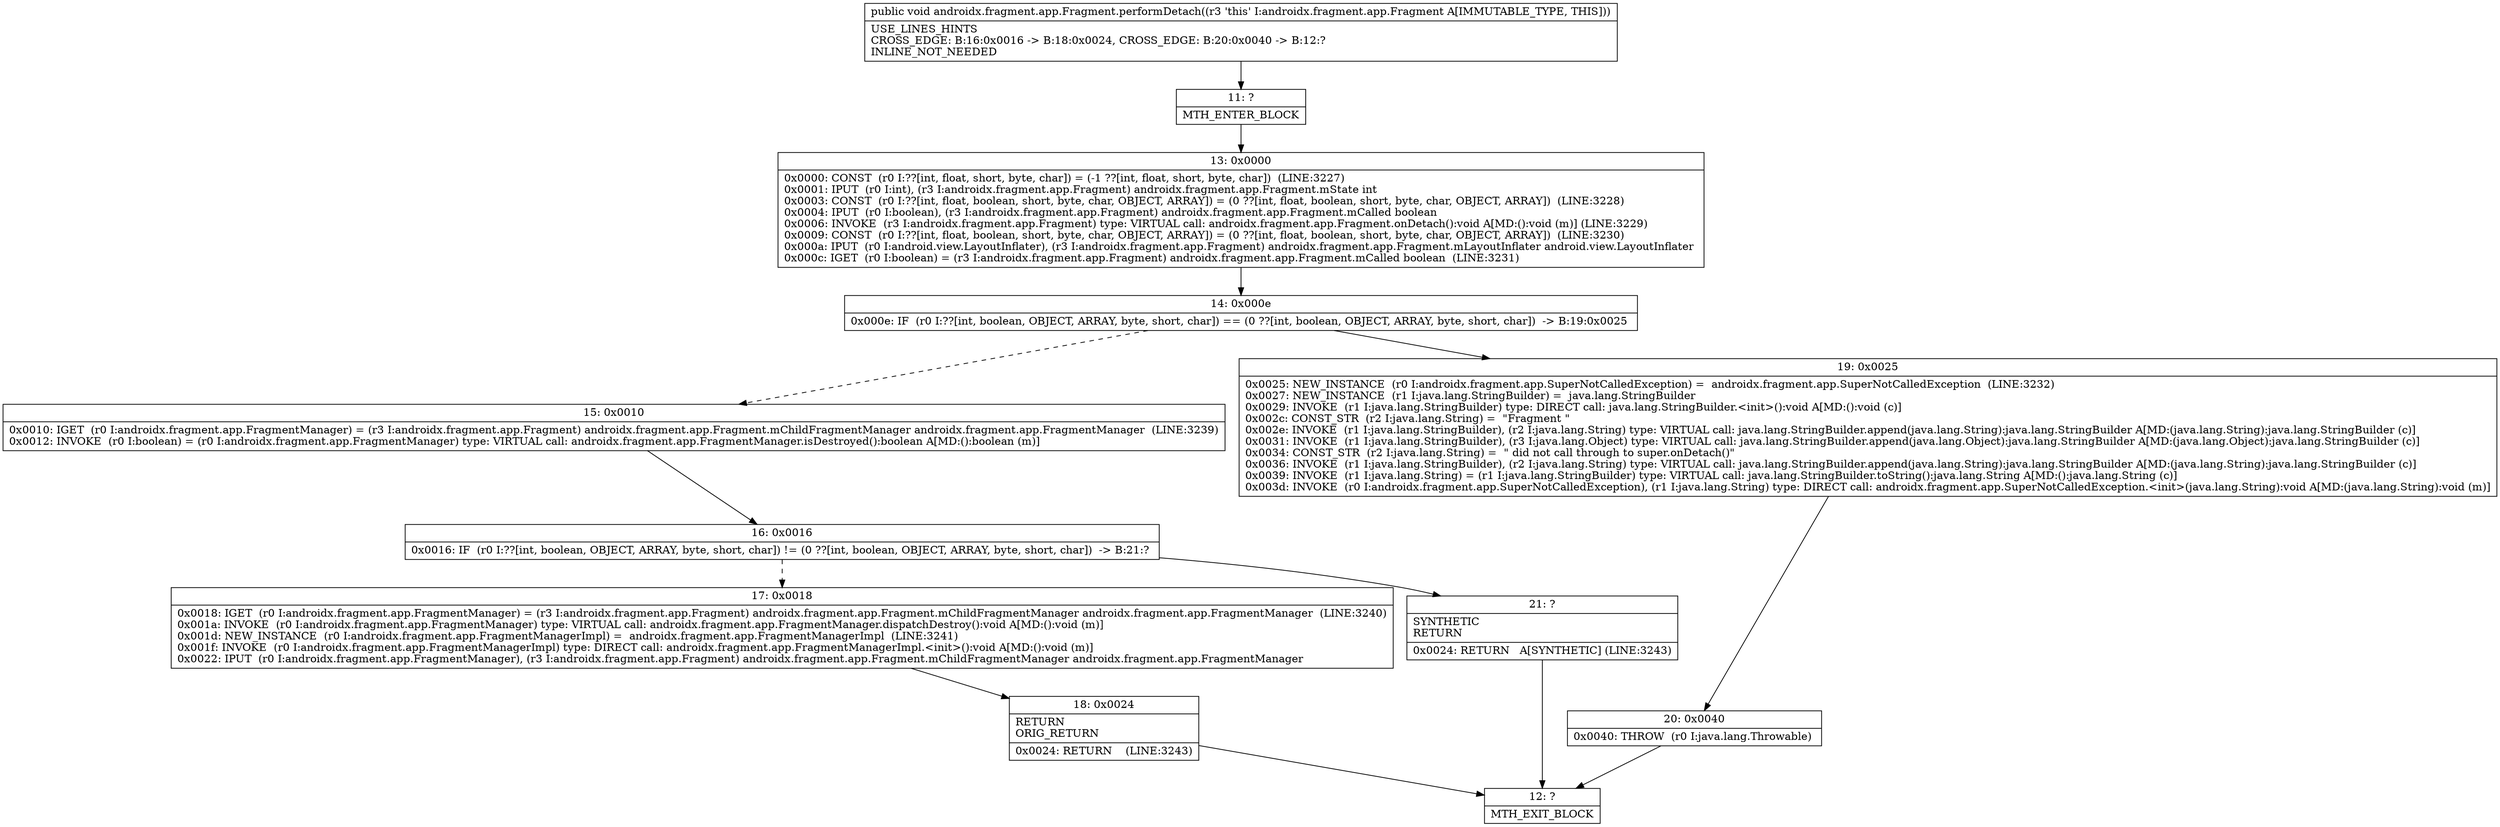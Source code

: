 digraph "CFG forandroidx.fragment.app.Fragment.performDetach()V" {
Node_11 [shape=record,label="{11\:\ ?|MTH_ENTER_BLOCK\l}"];
Node_13 [shape=record,label="{13\:\ 0x0000|0x0000: CONST  (r0 I:??[int, float, short, byte, char]) = (\-1 ??[int, float, short, byte, char])  (LINE:3227)\l0x0001: IPUT  (r0 I:int), (r3 I:androidx.fragment.app.Fragment) androidx.fragment.app.Fragment.mState int \l0x0003: CONST  (r0 I:??[int, float, boolean, short, byte, char, OBJECT, ARRAY]) = (0 ??[int, float, boolean, short, byte, char, OBJECT, ARRAY])  (LINE:3228)\l0x0004: IPUT  (r0 I:boolean), (r3 I:androidx.fragment.app.Fragment) androidx.fragment.app.Fragment.mCalled boolean \l0x0006: INVOKE  (r3 I:androidx.fragment.app.Fragment) type: VIRTUAL call: androidx.fragment.app.Fragment.onDetach():void A[MD:():void (m)] (LINE:3229)\l0x0009: CONST  (r0 I:??[int, float, boolean, short, byte, char, OBJECT, ARRAY]) = (0 ??[int, float, boolean, short, byte, char, OBJECT, ARRAY])  (LINE:3230)\l0x000a: IPUT  (r0 I:android.view.LayoutInflater), (r3 I:androidx.fragment.app.Fragment) androidx.fragment.app.Fragment.mLayoutInflater android.view.LayoutInflater \l0x000c: IGET  (r0 I:boolean) = (r3 I:androidx.fragment.app.Fragment) androidx.fragment.app.Fragment.mCalled boolean  (LINE:3231)\l}"];
Node_14 [shape=record,label="{14\:\ 0x000e|0x000e: IF  (r0 I:??[int, boolean, OBJECT, ARRAY, byte, short, char]) == (0 ??[int, boolean, OBJECT, ARRAY, byte, short, char])  \-\> B:19:0x0025 \l}"];
Node_15 [shape=record,label="{15\:\ 0x0010|0x0010: IGET  (r0 I:androidx.fragment.app.FragmentManager) = (r3 I:androidx.fragment.app.Fragment) androidx.fragment.app.Fragment.mChildFragmentManager androidx.fragment.app.FragmentManager  (LINE:3239)\l0x0012: INVOKE  (r0 I:boolean) = (r0 I:androidx.fragment.app.FragmentManager) type: VIRTUAL call: androidx.fragment.app.FragmentManager.isDestroyed():boolean A[MD:():boolean (m)]\l}"];
Node_16 [shape=record,label="{16\:\ 0x0016|0x0016: IF  (r0 I:??[int, boolean, OBJECT, ARRAY, byte, short, char]) != (0 ??[int, boolean, OBJECT, ARRAY, byte, short, char])  \-\> B:21:? \l}"];
Node_17 [shape=record,label="{17\:\ 0x0018|0x0018: IGET  (r0 I:androidx.fragment.app.FragmentManager) = (r3 I:androidx.fragment.app.Fragment) androidx.fragment.app.Fragment.mChildFragmentManager androidx.fragment.app.FragmentManager  (LINE:3240)\l0x001a: INVOKE  (r0 I:androidx.fragment.app.FragmentManager) type: VIRTUAL call: androidx.fragment.app.FragmentManager.dispatchDestroy():void A[MD:():void (m)]\l0x001d: NEW_INSTANCE  (r0 I:androidx.fragment.app.FragmentManagerImpl) =  androidx.fragment.app.FragmentManagerImpl  (LINE:3241)\l0x001f: INVOKE  (r0 I:androidx.fragment.app.FragmentManagerImpl) type: DIRECT call: androidx.fragment.app.FragmentManagerImpl.\<init\>():void A[MD:():void (m)]\l0x0022: IPUT  (r0 I:androidx.fragment.app.FragmentManager), (r3 I:androidx.fragment.app.Fragment) androidx.fragment.app.Fragment.mChildFragmentManager androidx.fragment.app.FragmentManager \l}"];
Node_18 [shape=record,label="{18\:\ 0x0024|RETURN\lORIG_RETURN\l|0x0024: RETURN    (LINE:3243)\l}"];
Node_12 [shape=record,label="{12\:\ ?|MTH_EXIT_BLOCK\l}"];
Node_21 [shape=record,label="{21\:\ ?|SYNTHETIC\lRETURN\l|0x0024: RETURN   A[SYNTHETIC] (LINE:3243)\l}"];
Node_19 [shape=record,label="{19\:\ 0x0025|0x0025: NEW_INSTANCE  (r0 I:androidx.fragment.app.SuperNotCalledException) =  androidx.fragment.app.SuperNotCalledException  (LINE:3232)\l0x0027: NEW_INSTANCE  (r1 I:java.lang.StringBuilder) =  java.lang.StringBuilder \l0x0029: INVOKE  (r1 I:java.lang.StringBuilder) type: DIRECT call: java.lang.StringBuilder.\<init\>():void A[MD:():void (c)]\l0x002c: CONST_STR  (r2 I:java.lang.String) =  \"Fragment \" \l0x002e: INVOKE  (r1 I:java.lang.StringBuilder), (r2 I:java.lang.String) type: VIRTUAL call: java.lang.StringBuilder.append(java.lang.String):java.lang.StringBuilder A[MD:(java.lang.String):java.lang.StringBuilder (c)]\l0x0031: INVOKE  (r1 I:java.lang.StringBuilder), (r3 I:java.lang.Object) type: VIRTUAL call: java.lang.StringBuilder.append(java.lang.Object):java.lang.StringBuilder A[MD:(java.lang.Object):java.lang.StringBuilder (c)]\l0x0034: CONST_STR  (r2 I:java.lang.String) =  \" did not call through to super.onDetach()\" \l0x0036: INVOKE  (r1 I:java.lang.StringBuilder), (r2 I:java.lang.String) type: VIRTUAL call: java.lang.StringBuilder.append(java.lang.String):java.lang.StringBuilder A[MD:(java.lang.String):java.lang.StringBuilder (c)]\l0x0039: INVOKE  (r1 I:java.lang.String) = (r1 I:java.lang.StringBuilder) type: VIRTUAL call: java.lang.StringBuilder.toString():java.lang.String A[MD:():java.lang.String (c)]\l0x003d: INVOKE  (r0 I:androidx.fragment.app.SuperNotCalledException), (r1 I:java.lang.String) type: DIRECT call: androidx.fragment.app.SuperNotCalledException.\<init\>(java.lang.String):void A[MD:(java.lang.String):void (m)]\l}"];
Node_20 [shape=record,label="{20\:\ 0x0040|0x0040: THROW  (r0 I:java.lang.Throwable) \l}"];
MethodNode[shape=record,label="{public void androidx.fragment.app.Fragment.performDetach((r3 'this' I:androidx.fragment.app.Fragment A[IMMUTABLE_TYPE, THIS]))  | USE_LINES_HINTS\lCROSS_EDGE: B:16:0x0016 \-\> B:18:0x0024, CROSS_EDGE: B:20:0x0040 \-\> B:12:?\lINLINE_NOT_NEEDED\l}"];
MethodNode -> Node_11;Node_11 -> Node_13;
Node_13 -> Node_14;
Node_14 -> Node_15[style=dashed];
Node_14 -> Node_19;
Node_15 -> Node_16;
Node_16 -> Node_17[style=dashed];
Node_16 -> Node_21;
Node_17 -> Node_18;
Node_18 -> Node_12;
Node_21 -> Node_12;
Node_19 -> Node_20;
Node_20 -> Node_12;
}

